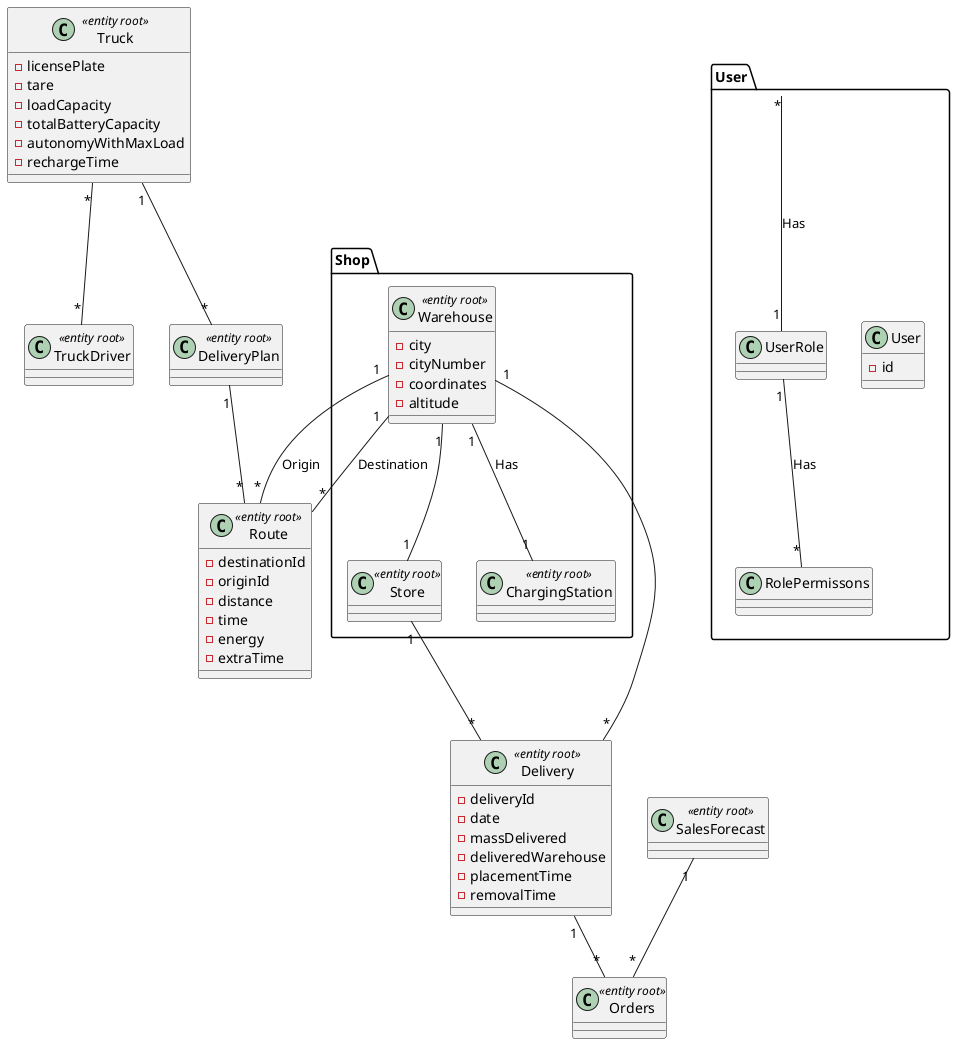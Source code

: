 @startuml


package User <<Folder>>{
class User{
  -id
  }
  
class UserRole{
}

class RolePermissons{
}
}

package Shop <<Folder>>{
class Warehouse <<entity root>>{
  -city
  -cityNumber
  -coordinates
  -altitude
}

class Store <<entity root>>{

}

class ChargingStation <<entity root>>{
  
}
}


class Truck <<entity root>>{
  -licensePlate
  -tare
  -loadCapacity
  -totalBatteryCapacity
  -autonomyWithMaxLoad
  -rechargeTime
}

class TruckDriver <<entity root>>{
  
}


class Route <<entity root>>{
  -destinationId
  -originId
  -distance
  -time
  -energy
  -extraTime
}

class Orders <<entity root>>{
  
}



class DeliveryPlan <<entity root>>{
  
}

class Delivery <<entity root>>{
  -deliveryId
  -date
  -massDelivered
  -deliveredWarehouse
  -placementTime
  -removalTime
}

class SalesForecast <<entity root>>{
  
}

UserRole "1" -- "*"RolePermissons : Has
Warehouse "1" -- "1"ChargingStation : Has
User "*" -- "1"UserRole : Has
Warehouse "1" -- "*" Delivery
Store "1" -- "*" Delivery
Warehouse "1" -- "1" Store
Warehouse "1" -- "*" Route : Origin
Warehouse "1" -- "*" Route : Destination
Delivery "1" -- "*" Orders
DeliveryPlan "1" -- "*" Route
SalesForecast "1" -- "*" Orders
Truck "1" -- "*" DeliveryPlan
Truck "*" -- "*" TruckDriver 

@enduml
